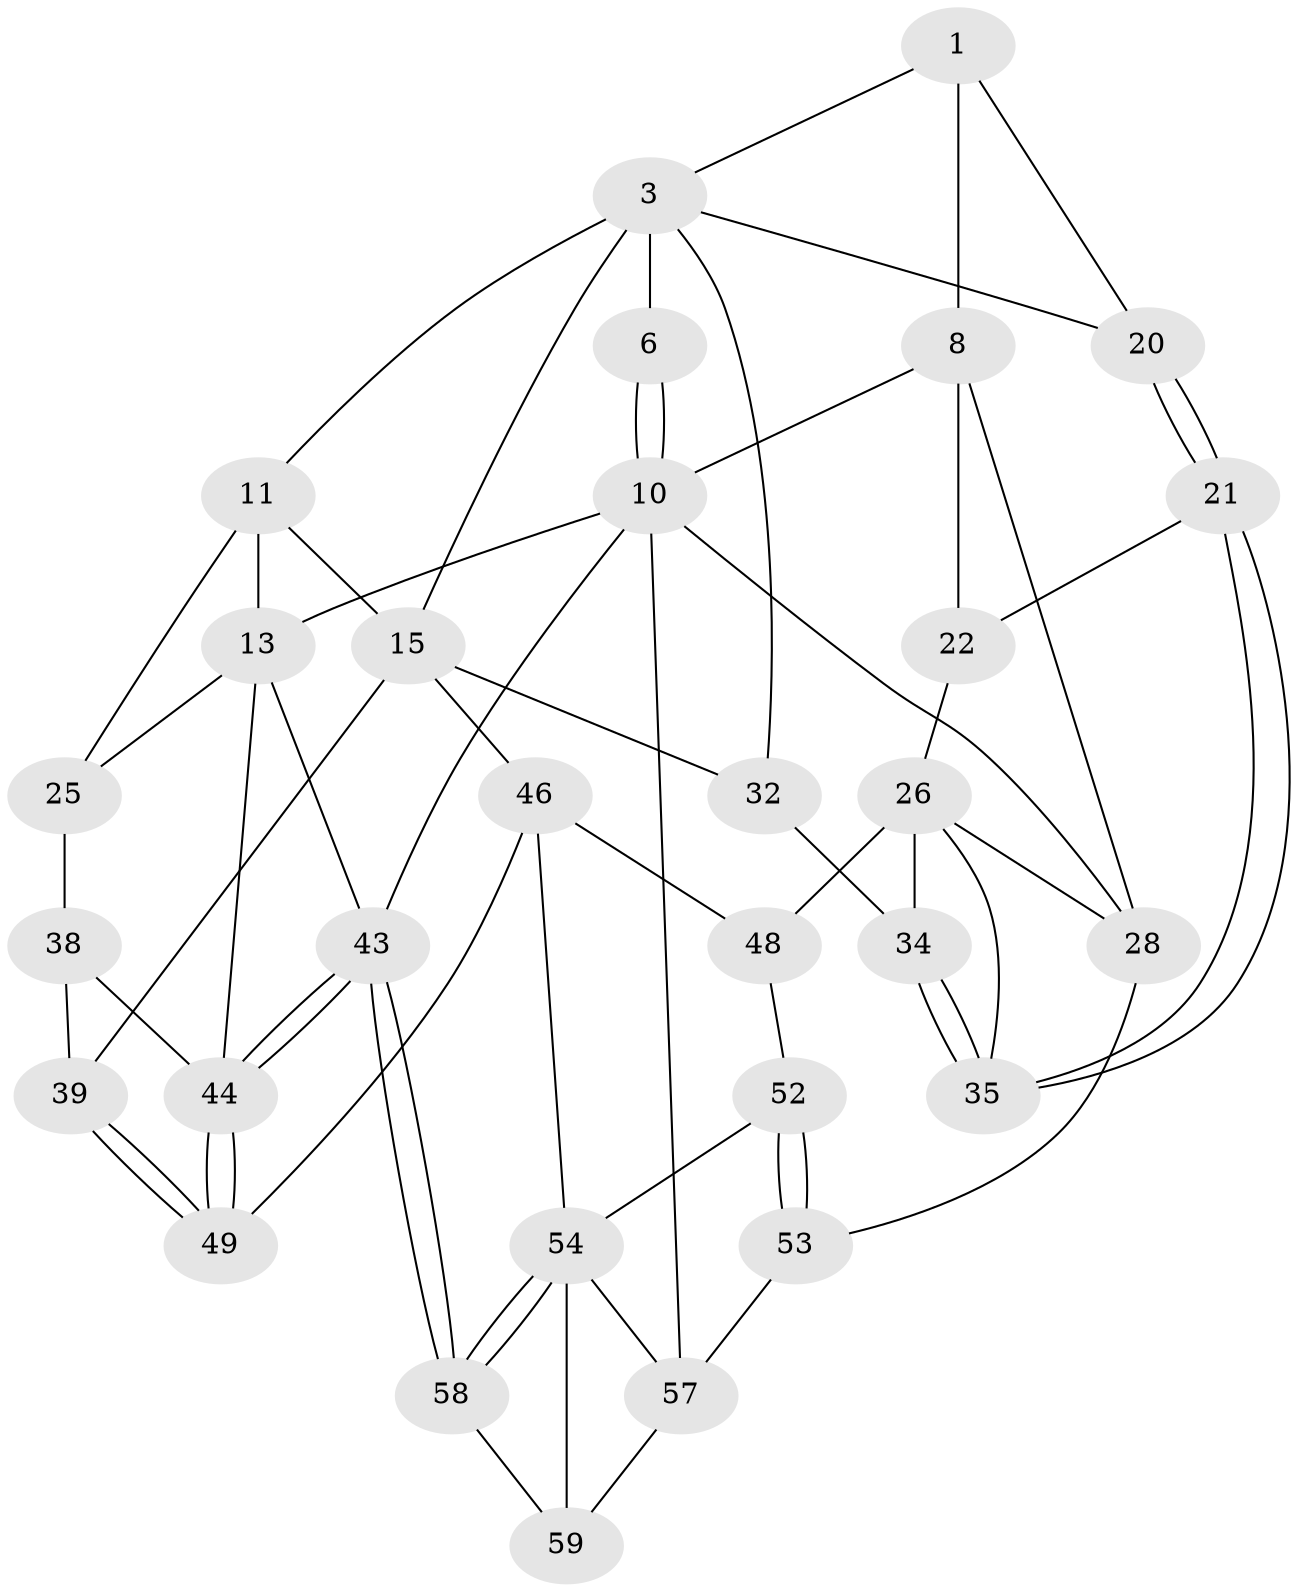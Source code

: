 // original degree distribution, {3: 0.03333333333333333, 5: 0.5, 4: 0.25, 6: 0.21666666666666667}
// Generated by graph-tools (version 1.1) at 2025/16/03/09/25 04:16:49]
// undirected, 30 vertices, 65 edges
graph export_dot {
graph [start="1"]
  node [color=gray90,style=filled];
  1 [pos="+0.157322085829563+0",super="+2+7"];
  3 [pos="+0.4248797335025346+0.09697920404902162",super="+18+4"];
  6 [pos="+0.15387157442682017+0"];
  8 [pos="+0.13755496754340474+0.08714828665537189",super="+9"];
  10 [pos="+0+0",super="+51"];
  11 [pos="+0.7414914341229096+0",super="+12+14"];
  13 [pos="+1+0",super="+40"];
  15 [pos="+0.646486058358145+0.28737263711753663",super="+29"];
  20 [pos="+0.3109402514669724+0.22268564781810327"];
  21 [pos="+0.29094077504164145+0.26062846555934277"];
  22 [pos="+0.21818033735905862+0.2503161874918182",super="+23"];
  25 [pos="+0.7765681134557573+0.29500963270006236",super="+37"];
  26 [pos="+0.022627903546907763+0.36121108927384776",super="+33+27"];
  28 [pos="+0+0.3938593247269982",super="+50"];
  32 [pos="+0.4728704595975838+0.4802967557260398"];
  34 [pos="+0.3924362004744522+0.4837521744432397",super="+41"];
  35 [pos="+0.29188782827943166+0.32606275328775863",super="+36"];
  38 [pos="+0.8557073175638368+0.5472416041443726"];
  39 [pos="+0.7059069861026221+0.5861624393933053"];
  43 [pos="+1+1"];
  44 [pos="+1+1",super="+45"];
  46 [pos="+0.4831384819521451+0.8325623916127615",super="+47"];
  48 [pos="+0.26171408566472654+0.6090229034322547"];
  49 [pos="+0.6574153661457074+0.7935849862505489"];
  52 [pos="+0.23101913288844825+0.6464228137779329"];
  53 [pos="+0+0.7691569290390484"];
  54 [pos="+0.44786279529496276+0.8871917780665269",super="+55"];
  57 [pos="+0.17382323487898518+0.8767464889272373",super="+60"];
  58 [pos="+0.4490916896192582+1"];
  59 [pos="+0.3935124815154766+1"];
  1 -- 3;
  1 -- 8;
  1 -- 20;
  3 -- 32;
  3 -- 20;
  3 -- 6;
  3 -- 11;
  3 -- 15 [weight=2];
  6 -- 10;
  6 -- 10;
  8 -- 22;
  8 -- 10;
  8 -- 28;
  10 -- 13;
  10 -- 43;
  10 -- 57;
  10 -- 28;
  11 -- 25 [weight=2];
  11 -- 13;
  11 -- 15;
  13 -- 43;
  13 -- 25;
  13 -- 44;
  15 -- 32;
  15 -- 39;
  15 -- 46;
  20 -- 21;
  20 -- 21;
  21 -- 22;
  21 -- 35;
  21 -- 35;
  22 -- 26 [weight=2];
  25 -- 38;
  26 -- 35;
  26 -- 48;
  26 -- 34;
  26 -- 28;
  28 -- 53;
  32 -- 34;
  34 -- 35 [weight=2];
  34 -- 35;
  38 -- 39;
  38 -- 44;
  39 -- 49;
  39 -- 49;
  43 -- 44;
  43 -- 44;
  43 -- 58;
  43 -- 58;
  44 -- 49;
  44 -- 49;
  46 -- 49;
  46 -- 48;
  46 -- 54;
  48 -- 52;
  52 -- 53;
  52 -- 53;
  52 -- 54;
  53 -- 57;
  54 -- 58;
  54 -- 58;
  54 -- 57;
  54 -- 59;
  57 -- 59;
  58 -- 59;
}

